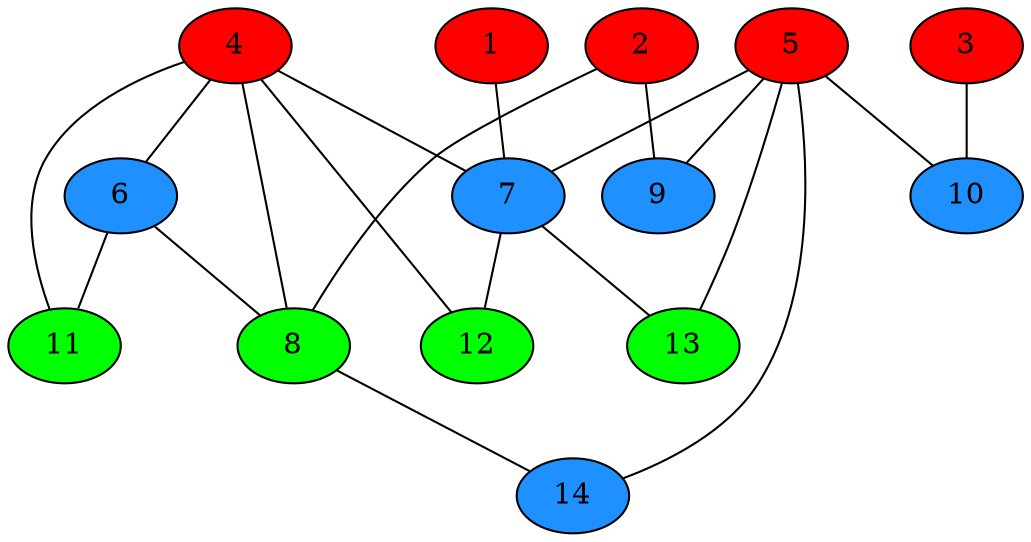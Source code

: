 graph {
    1 [style=filled, fillcolor = red];
    2 [style=filled, fillcolor = red];
    3 [style=filled, fillcolor = red];
    4 [style=filled, fillcolor = red];
    5 [style=filled, fillcolor = red];
    6 [style=filled, fillcolor = dodgerblue1];
    7 [style=filled, fillcolor = dodgerblue1];
    8 [style=filled, fillcolor = green];
    9 [style=filled, fillcolor = dodgerblue1];
    10 [style=filled, fillcolor = dodgerblue1];
    11 [style=filled, fillcolor = green];
    12 [style=filled, fillcolor = green];
    13 [style=filled, fillcolor = green];
    14 [style=filled, fillcolor = dodgerblue1];
1 -- 7;
2 -- 8;
2 -- 9;
3 -- 10;
4 -- 6;
4 -- 7;
4 -- 8;
4 -- 11;
4 -- 12;
5 -- 7;
5 -- 9;
5 -- 10;
5 -- 13;
5 -- 14;
6 -- 8;
6 -- 11;
7 -- 12;
7 -- 13;
8 -- 14;
}
